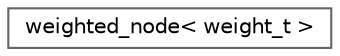 digraph "Graphical Class Hierarchy"
{
 // LATEX_PDF_SIZE
  bgcolor="transparent";
  edge [fontname=Helvetica,fontsize=10,labelfontname=Helvetica,labelfontsize=10];
  node [fontname=Helvetica,fontsize=10,shape=box,height=0.2,width=0.4];
  rankdir="LR";
  Node0 [id="Node000000",label="weighted_node\< weight_t \>",height=0.2,width=0.4,color="grey40", fillcolor="white", style="filled",URL="$db/dc4/structchdr_1_1mazes_1_1weighted__node.html",tooltip="Represents a node with customisable weight."];
}

